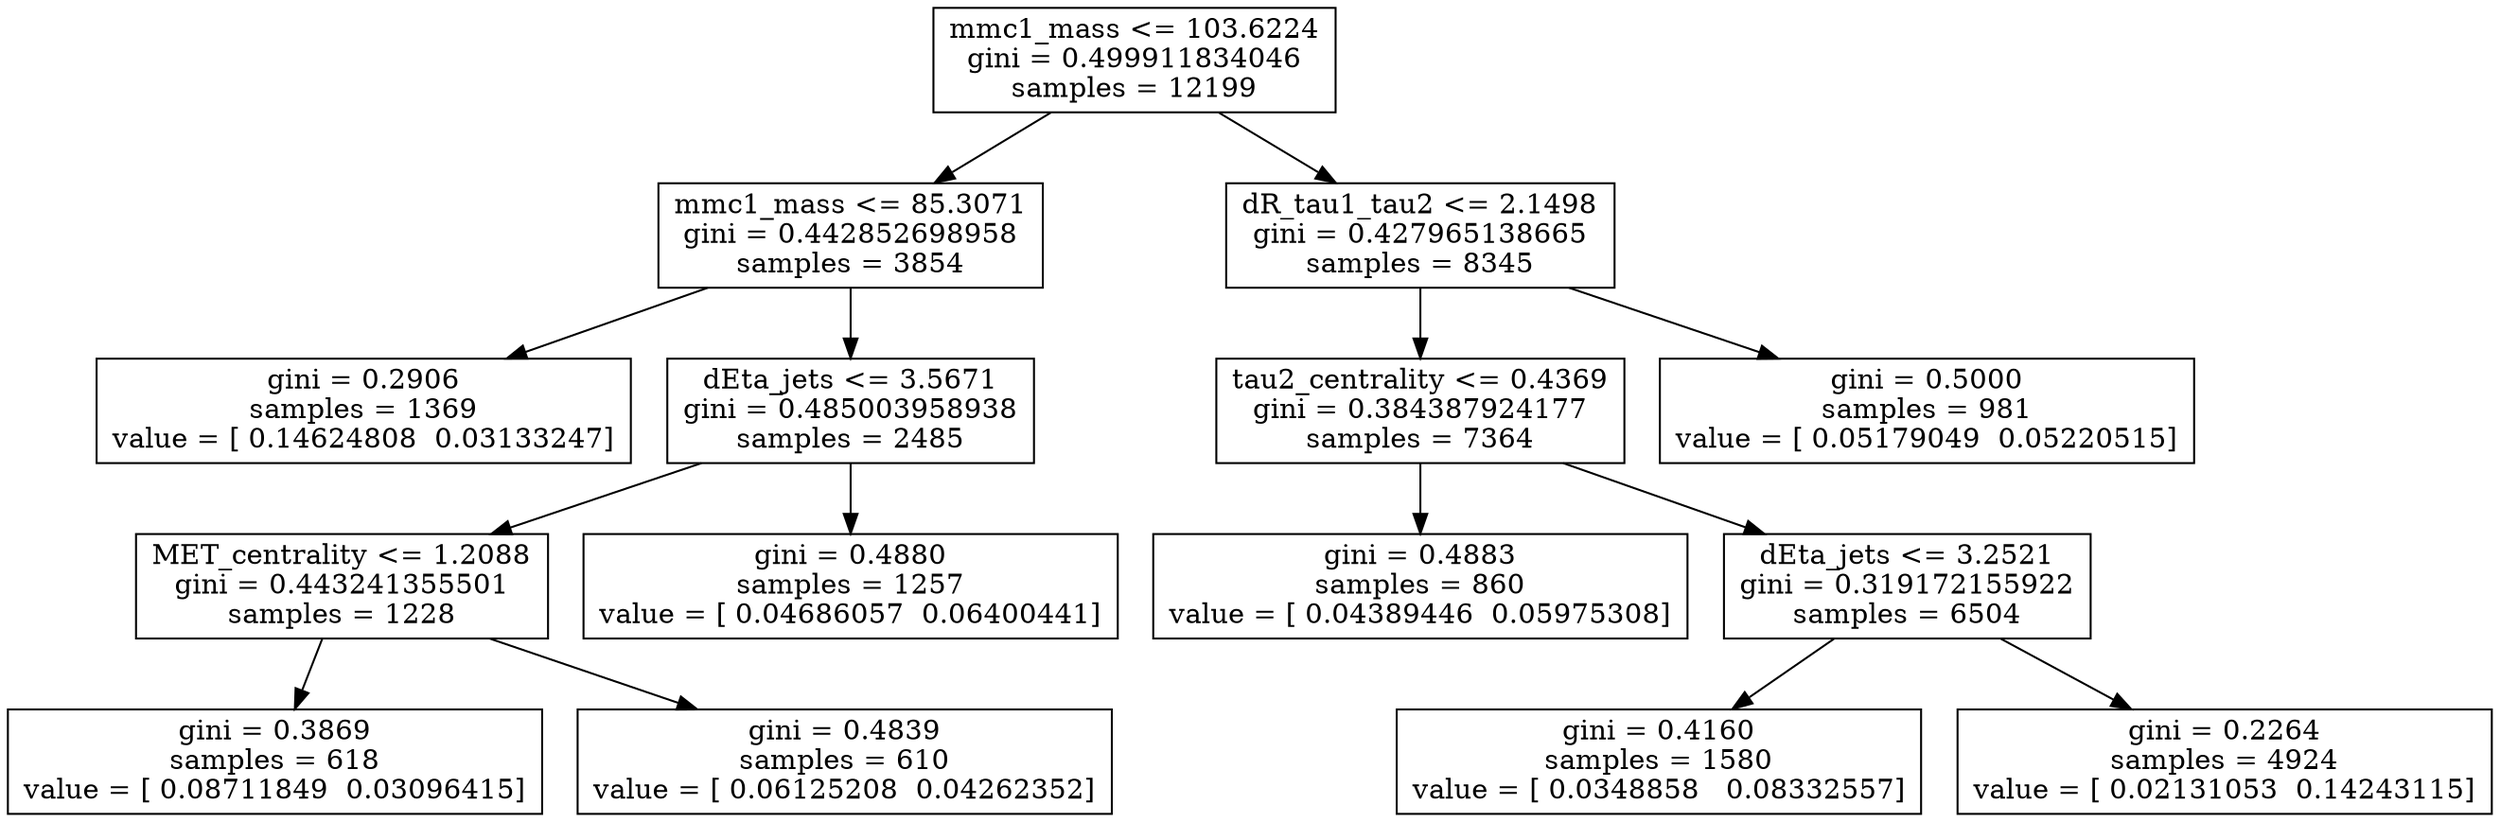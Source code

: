 digraph Tree {
0 [label="mmc1_mass <= 103.6224\ngini = 0.499911834046\nsamples = 12199", shape="box"] ;
1 [label="mmc1_mass <= 85.3071\ngini = 0.442852698958\nsamples = 3854", shape="box"] ;
0 -> 1 ;
2 [label="gini = 0.2906\nsamples = 1369\nvalue = [ 0.14624808  0.03133247]", shape="box"] ;
1 -> 2 ;
3 [label="dEta_jets <= 3.5671\ngini = 0.485003958938\nsamples = 2485", shape="box"] ;
1 -> 3 ;
4 [label="MET_centrality <= 1.2088\ngini = 0.443241355501\nsamples = 1228", shape="box"] ;
3 -> 4 ;
5 [label="gini = 0.3869\nsamples = 618\nvalue = [ 0.08711849  0.03096415]", shape="box"] ;
4 -> 5 ;
6 [label="gini = 0.4839\nsamples = 610\nvalue = [ 0.06125208  0.04262352]", shape="box"] ;
4 -> 6 ;
7 [label="gini = 0.4880\nsamples = 1257\nvalue = [ 0.04686057  0.06400441]", shape="box"] ;
3 -> 7 ;
8 [label="dR_tau1_tau2 <= 2.1498\ngini = 0.427965138665\nsamples = 8345", shape="box"] ;
0 -> 8 ;
9 [label="tau2_centrality <= 0.4369\ngini = 0.384387924177\nsamples = 7364", shape="box"] ;
8 -> 9 ;
10 [label="gini = 0.4883\nsamples = 860\nvalue = [ 0.04389446  0.05975308]", shape="box"] ;
9 -> 10 ;
11 [label="dEta_jets <= 3.2521\ngini = 0.319172155922\nsamples = 6504", shape="box"] ;
9 -> 11 ;
12 [label="gini = 0.4160\nsamples = 1580\nvalue = [ 0.0348858   0.08332557]", shape="box"] ;
11 -> 12 ;
13 [label="gini = 0.2264\nsamples = 4924\nvalue = [ 0.02131053  0.14243115]", shape="box"] ;
11 -> 13 ;
14 [label="gini = 0.5000\nsamples = 981\nvalue = [ 0.05179049  0.05220515]", shape="box"] ;
8 -> 14 ;
}